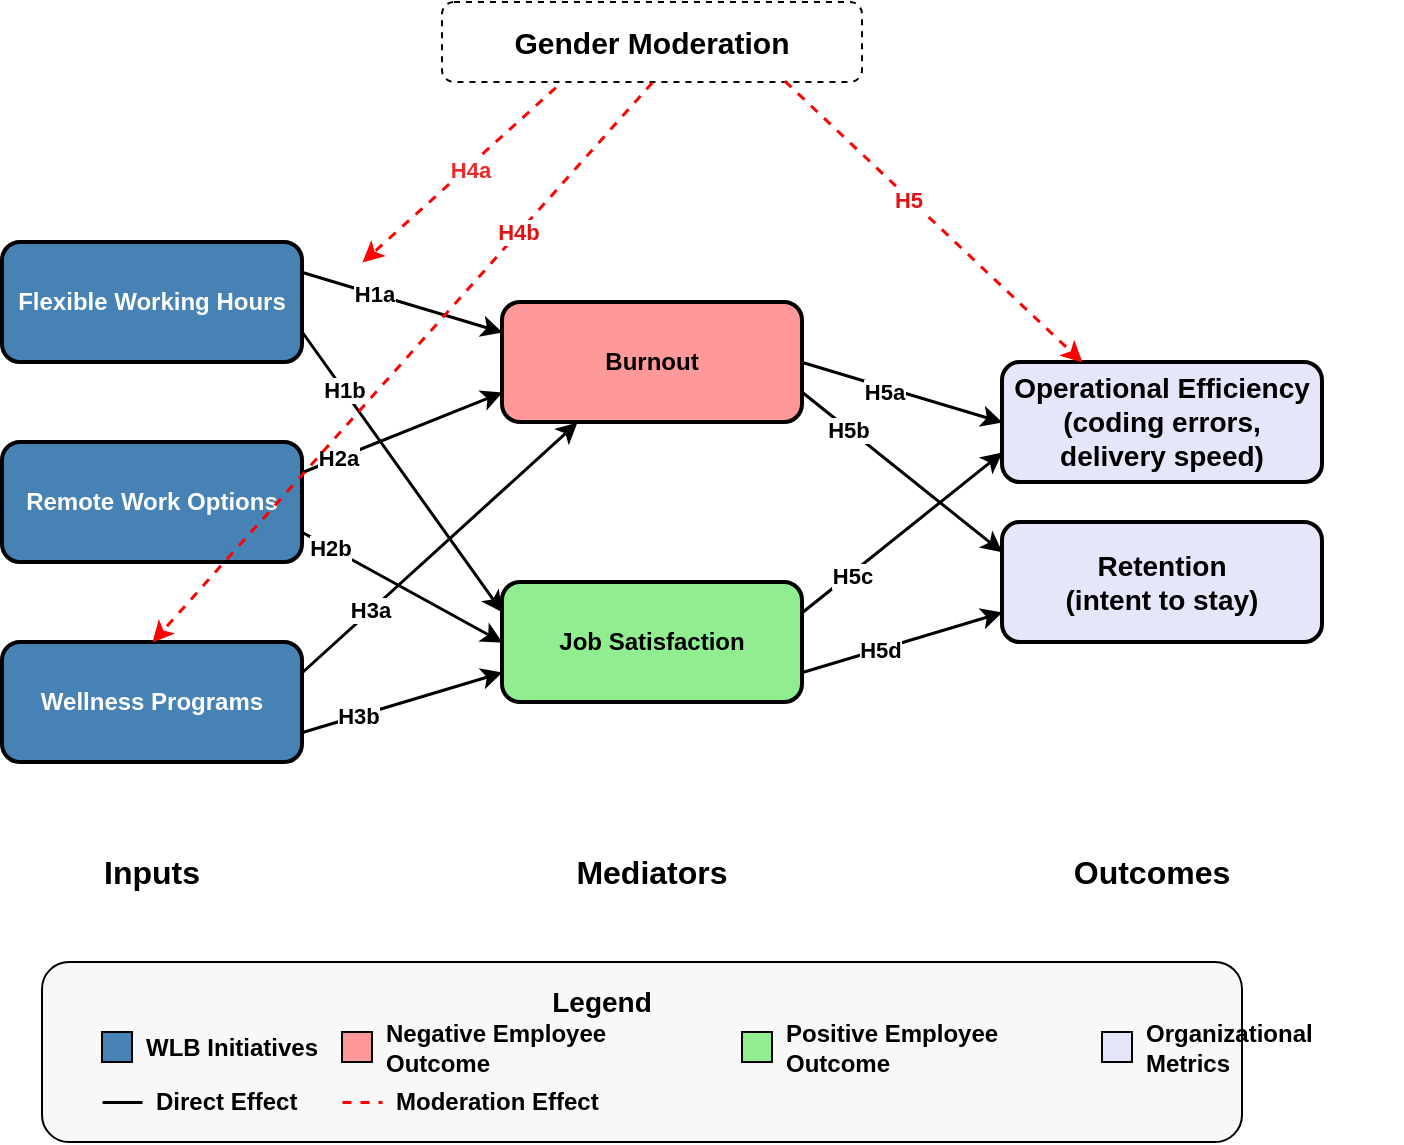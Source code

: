 <mxfile version="26.1.3">
  <diagram name="Work-Life Balance Initiatives Conceptual Model" id="J_pW7Pdx2sPQsrdDxJ0A">
    <mxGraphModel dx="1253" dy="664" grid="1" gridSize="10" guides="1" tooltips="1" connect="1" arrows="1" fold="1" page="1" pageScale="1" pageWidth="1169" pageHeight="827" math="0" shadow="0">
      <root>
        <mxCell id="0" />
        <mxCell id="1" parent="0" />
        <mxCell id="mKm7KI8KSEGcFYa6v3Hf-3" value="Flexible Working Hours" style="rounded=1;whiteSpace=wrap;html=1;fillColor=#4682B4;strokeColor=#000000;strokeWidth=2;fontColor=#FFFFFF;fontStyle=1" parent="1" vertex="1">
          <mxGeometry x="100" y="140" width="150" height="60" as="geometry" />
        </mxCell>
        <mxCell id="mKm7KI8KSEGcFYa6v3Hf-4" value="Remote Work Options" style="rounded=1;whiteSpace=wrap;html=1;fillColor=#4682B4;strokeColor=#000000;strokeWidth=2;fontColor=#FFFFFF;fontStyle=1" parent="1" vertex="1">
          <mxGeometry x="100" y="240" width="150" height="60" as="geometry" />
        </mxCell>
        <mxCell id="mKm7KI8KSEGcFYa6v3Hf-5" value="Wellness Programs" style="rounded=1;whiteSpace=wrap;html=1;fillColor=#4682B4;strokeColor=#000000;strokeWidth=2;fontColor=#FFFFFF;fontStyle=1" parent="1" vertex="1">
          <mxGeometry x="100" y="340" width="150" height="60" as="geometry" />
        </mxCell>
        <mxCell id="mKm7KI8KSEGcFYa6v3Hf-6" value="Burnout" style="rounded=1;whiteSpace=wrap;html=1;fillColor=#FF9999;strokeColor=#000000;strokeWidth=2;fontStyle=1" parent="1" vertex="1">
          <mxGeometry x="350" y="170" width="150" height="60" as="geometry" />
        </mxCell>
        <mxCell id="mKm7KI8KSEGcFYa6v3Hf-7" value="Job Satisfaction" style="rounded=1;whiteSpace=wrap;html=1;fillColor=#90EE90;strokeColor=#000000;strokeWidth=2;fontStyle=1" parent="1" vertex="1">
          <mxGeometry x="350" y="310" width="150" height="60" as="geometry" />
        </mxCell>
        <mxCell id="mKm7KI8KSEGcFYa6v3Hf-8" value="Operational Efficiency&#xa;(coding errors, delivery speed)" style="rounded=1;whiteSpace=wrap;html=1;fillColor=#E6E6FA;strokeColor=#000000;strokeWidth=2;fontSize=14;spacingTop=0;spacing=5;verticalAlign=middle;fontStyle=1" parent="1" vertex="1">
          <mxGeometry x="600" y="200" width="160" height="60" as="geometry" />
        </mxCell>
        <mxCell id="mKm7KI8KSEGcFYa6v3Hf-9" value="Retention&#xa;(intent to stay)" style="rounded=1;whiteSpace=wrap;html=1;fillColor=#E6E6FA;strokeColor=#000000;strokeWidth=2;fontSize=14;spacingTop=0;spacing=5;verticalAlign=middle;fontStyle=1" parent="1" vertex="1">
          <mxGeometry x="600" y="280" width="160" height="60" as="geometry" />
        </mxCell>
        <mxCell id="mKm7KI8KSEGcFYa6v3Hf-10" value="Gender Moderation" style="rounded=1;whiteSpace=wrap;html=1;fillColor=none;strokeColor=#000000;strokeWidth=1;dashed=1;fontStyle=1;fontSize=15;" parent="1" vertex="1">
          <mxGeometry x="320" y="20" width="210" height="40" as="geometry" />
        </mxCell>
        <mxCell id="mKm7KI8KSEGcFYa6v3Hf-11" value="Inputs" style="text;html=1;strokeColor=none;fillColor=none;align=center;verticalAlign=middle;whiteSpace=wrap;rounded=0;fontSize=16;fontStyle=1" parent="1" vertex="1">
          <mxGeometry x="125" y="440" width="100" height="30" as="geometry" />
        </mxCell>
        <mxCell id="mKm7KI8KSEGcFYa6v3Hf-12" value="Mediators" style="text;html=1;strokeColor=none;fillColor=none;align=center;verticalAlign=middle;whiteSpace=wrap;rounded=0;fontSize=16;fontStyle=1" parent="1" vertex="1">
          <mxGeometry x="375" y="440" width="100" height="30" as="geometry" />
        </mxCell>
        <mxCell id="mKm7KI8KSEGcFYa6v3Hf-13" value="Outcomes" style="text;html=1;strokeColor=none;fillColor=none;align=center;verticalAlign=middle;whiteSpace=wrap;rounded=0;fontSize=16;fontStyle=1" parent="1" vertex="1">
          <mxGeometry x="625" y="440" width="100" height="30" as="geometry" />
        </mxCell>
        <mxCell id="mKm7KI8KSEGcFYa6v3Hf-14" value="" style="rounded=1;whiteSpace=wrap;html=1;fillColor=#F8F8F8;strokeColor=#000000;strokeWidth=1;fontStyle=1" parent="1" vertex="1">
          <mxGeometry x="120" y="500" width="600" height="90" as="geometry" />
        </mxCell>
        <mxCell id="mKm7KI8KSEGcFYa6v3Hf-15" value="Legend" style="text;html=1;strokeColor=none;fillColor=none;align=center;verticalAlign=middle;whiteSpace=wrap;rounded=0;fontSize=14;fontStyle=1" parent="1" vertex="1">
          <mxGeometry x="350" y="510" width="100" height="20" as="geometry" />
        </mxCell>
        <mxCell id="mKm7KI8KSEGcFYa6v3Hf-16" value="" style="whiteSpace=wrap;html=1;aspect=fixed;fillColor=#4682B4;fontStyle=1" parent="1" vertex="1">
          <mxGeometry x="150" y="535" width="15" height="15" as="geometry" />
        </mxCell>
        <mxCell id="mKm7KI8KSEGcFYa6v3Hf-17" value="WLB Initiatives" style="text;html=1;strokeColor=none;fillColor=none;align=left;verticalAlign=middle;whiteSpace=wrap;rounded=0;fontSize=12;fontStyle=1" parent="1" vertex="1">
          <mxGeometry x="170" y="535" width="100" height="15" as="geometry" />
        </mxCell>
        <mxCell id="mKm7KI8KSEGcFYa6v3Hf-18" value="" style="whiteSpace=wrap;html=1;aspect=fixed;fillColor=#FF9999;fontStyle=1" parent="1" vertex="1">
          <mxGeometry x="270" y="535" width="15" height="15" as="geometry" />
        </mxCell>
        <mxCell id="mKm7KI8KSEGcFYa6v3Hf-19" value="Negative Employee Outcome" style="text;html=1;strokeColor=none;fillColor=none;align=left;verticalAlign=middle;whiteSpace=wrap;rounded=0;fontSize=12;fontStyle=1" parent="1" vertex="1">
          <mxGeometry x="290" y="535" width="160" height="15" as="geometry" />
        </mxCell>
        <mxCell id="mKm7KI8KSEGcFYa6v3Hf-20" value="" style="whiteSpace=wrap;html=1;aspect=fixed;fillColor=#90EE90;fontStyle=1" parent="1" vertex="1">
          <mxGeometry x="470" y="535" width="15" height="15" as="geometry" />
        </mxCell>
        <mxCell id="mKm7KI8KSEGcFYa6v3Hf-21" value="Positive Employee Outcome" style="text;html=1;strokeColor=none;fillColor=none;align=left;verticalAlign=middle;whiteSpace=wrap;rounded=0;fontSize=12;fontStyle=1" parent="1" vertex="1">
          <mxGeometry x="490" y="535" width="150" height="15" as="geometry" />
        </mxCell>
        <mxCell id="mKm7KI8KSEGcFYa6v3Hf-22" value="" style="whiteSpace=wrap;html=1;aspect=fixed;fillColor=#E6E6FA;fontStyle=1" parent="1" vertex="1">
          <mxGeometry x="650" y="535" width="15" height="15" as="geometry" />
        </mxCell>
        <mxCell id="mKm7KI8KSEGcFYa6v3Hf-23" value="Organizational Metrics" style="text;html=1;strokeColor=none;fillColor=none;align=left;verticalAlign=middle;whiteSpace=wrap;rounded=0;fontSize=12;fontStyle=1" parent="1" vertex="1">
          <mxGeometry x="670" y="535" width="130" height="15" as="geometry" />
        </mxCell>
        <mxCell id="mKm7KI8KSEGcFYa6v3Hf-24" value="" style="endArrow=none;html=1;rounded=0;strokeWidth=1.5;strokeColor=#000000;fontStyle=1" parent="1" edge="1">
          <mxGeometry width="50" height="50" relative="1" as="geometry">
            <mxPoint x="150" y="570" as="sourcePoint" />
            <mxPoint x="170" y="570" as="targetPoint" />
          </mxGeometry>
        </mxCell>
        <mxCell id="mKm7KI8KSEGcFYa6v3Hf-25" value="Direct Effect" style="text;html=1;strokeColor=none;fillColor=none;align=left;verticalAlign=middle;whiteSpace=wrap;rounded=0;fontSize=12;fontStyle=1" parent="1" vertex="1">
          <mxGeometry x="175" y="562" width="90" height="15" as="geometry" />
        </mxCell>
        <mxCell id="mKm7KI8KSEGcFYa6v3Hf-26" value="" style="endArrow=none;html=1;rounded=0;strokeWidth=1.5;strokeColor=#FF0000;dashed=1;fontStyle=1" parent="1" edge="1">
          <mxGeometry width="50" height="50" relative="1" as="geometry">
            <mxPoint x="270" y="570" as="sourcePoint" />
            <mxPoint x="290" y="570" as="targetPoint" />
          </mxGeometry>
        </mxCell>
        <mxCell id="mKm7KI8KSEGcFYa6v3Hf-27" value="Moderation Effect" style="text;html=1;strokeColor=none;fillColor=none;align=left;verticalAlign=middle;whiteSpace=wrap;rounded=0;fontSize=12;fontStyle=1" parent="1" vertex="1">
          <mxGeometry x="295" y="562" width="110" height="15" as="geometry" />
        </mxCell>
        <mxCell id="mKm7KI8KSEGcFYa6v3Hf-28" style="rounded=0;orthogonalLoop=1;jettySize=auto;html=1;exitX=1;exitY=0.25;exitDx=0;exitDy=0;entryX=0;entryY=0.25;entryDx=0;entryDy=0;strokeWidth=1.5;fontStyle=1" parent="1" source="mKm7KI8KSEGcFYa6v3Hf-3" target="mKm7KI8KSEGcFYa6v3Hf-6" edge="1">
          <mxGeometry relative="1" as="geometry" />
        </mxCell>
        <mxCell id="0uAmDwNBtl5gDcz5Dm2i-3" value="H1a" style="edgeLabel;html=1;align=center;verticalAlign=middle;resizable=0;points=[];fontStyle=1" vertex="1" connectable="0" parent="mKm7KI8KSEGcFYa6v3Hf-28">
          <mxGeometry x="-0.29" relative="1" as="geometry">
            <mxPoint as="offset" />
          </mxGeometry>
        </mxCell>
        <mxCell id="mKm7KI8KSEGcFYa6v3Hf-30" style="rounded=0;orthogonalLoop=1;jettySize=auto;html=1;exitX=1;exitY=0.75;exitDx=0;exitDy=0;entryX=0;entryY=0.25;entryDx=0;entryDy=0;strokeWidth=1.5;fontStyle=1" parent="1" source="mKm7KI8KSEGcFYa6v3Hf-3" target="mKm7KI8KSEGcFYa6v3Hf-7" edge="1">
          <mxGeometry relative="1" as="geometry" />
        </mxCell>
        <mxCell id="0uAmDwNBtl5gDcz5Dm2i-11" value="H1b" style="edgeLabel;html=1;align=center;verticalAlign=middle;resizable=0;points=[];fontStyle=1" vertex="1" connectable="0" parent="mKm7KI8KSEGcFYa6v3Hf-30">
          <mxGeometry x="-0.593" relative="1" as="geometry">
            <mxPoint as="offset" />
          </mxGeometry>
        </mxCell>
        <mxCell id="mKm7KI8KSEGcFYa6v3Hf-32" style="rounded=0;orthogonalLoop=1;jettySize=auto;html=1;exitX=1;exitY=0.25;exitDx=0;exitDy=0;entryX=0;entryY=0.75;entryDx=0;entryDy=0;strokeWidth=1.5;fontStyle=1" parent="1" source="mKm7KI8KSEGcFYa6v3Hf-4" target="mKm7KI8KSEGcFYa6v3Hf-6" edge="1">
          <mxGeometry relative="1" as="geometry" />
        </mxCell>
        <mxCell id="0uAmDwNBtl5gDcz5Dm2i-4" value="H2a" style="edgeLabel;html=1;align=center;verticalAlign=middle;resizable=0;points=[];fontStyle=1" vertex="1" connectable="0" parent="mKm7KI8KSEGcFYa6v3Hf-32">
          <mxGeometry x="-0.635" relative="1" as="geometry">
            <mxPoint as="offset" />
          </mxGeometry>
        </mxCell>
        <mxCell id="mKm7KI8KSEGcFYa6v3Hf-34" style="rounded=0;orthogonalLoop=1;jettySize=auto;html=1;exitX=1;exitY=0.75;exitDx=0;exitDy=0;entryX=0;entryY=0.5;entryDx=0;entryDy=0;strokeWidth=1.5;fontStyle=1" parent="1" source="mKm7KI8KSEGcFYa6v3Hf-4" target="mKm7KI8KSEGcFYa6v3Hf-7" edge="1">
          <mxGeometry relative="1" as="geometry" />
        </mxCell>
        <mxCell id="0uAmDwNBtl5gDcz5Dm2i-10" value="H2b" style="edgeLabel;html=1;align=center;verticalAlign=middle;resizable=0;points=[];fontStyle=1" vertex="1" connectable="0" parent="mKm7KI8KSEGcFYa6v3Hf-34">
          <mxGeometry x="-0.721" relative="1" as="geometry">
            <mxPoint as="offset" />
          </mxGeometry>
        </mxCell>
        <mxCell id="mKm7KI8KSEGcFYa6v3Hf-36" style="rounded=0;orthogonalLoop=1;jettySize=auto;html=1;exitX=1;exitY=0.25;exitDx=0;exitDy=0;entryX=0.25;entryY=1;entryDx=0;entryDy=0;strokeWidth=1.5;fontStyle=1" parent="1" source="mKm7KI8KSEGcFYa6v3Hf-5" target="mKm7KI8KSEGcFYa6v3Hf-6" edge="1">
          <mxGeometry relative="1" as="geometry" />
        </mxCell>
        <mxCell id="0uAmDwNBtl5gDcz5Dm2i-7" value="H3a" style="edgeLabel;html=1;align=center;verticalAlign=middle;resizable=0;points=[];fontStyle=1" vertex="1" connectable="0" parent="mKm7KI8KSEGcFYa6v3Hf-36">
          <mxGeometry x="-0.507" relative="1" as="geometry">
            <mxPoint as="offset" />
          </mxGeometry>
        </mxCell>
        <mxCell id="mKm7KI8KSEGcFYa6v3Hf-38" style="rounded=0;orthogonalLoop=1;jettySize=auto;html=1;exitX=1;exitY=0.75;exitDx=0;exitDy=0;entryX=0;entryY=0.75;entryDx=0;entryDy=0;strokeWidth=1.5;fontStyle=1" parent="1" source="mKm7KI8KSEGcFYa6v3Hf-5" target="mKm7KI8KSEGcFYa6v3Hf-7" edge="1">
          <mxGeometry relative="1" as="geometry" />
        </mxCell>
        <mxCell id="0uAmDwNBtl5gDcz5Dm2i-6" value="H3b" style="edgeLabel;html=1;align=center;verticalAlign=middle;resizable=0;points=[];fontStyle=1" vertex="1" connectable="0" parent="mKm7KI8KSEGcFYa6v3Hf-38">
          <mxGeometry x="-0.45" relative="1" as="geometry">
            <mxPoint as="offset" />
          </mxGeometry>
        </mxCell>
        <mxCell id="mKm7KI8KSEGcFYa6v3Hf-40" style="rounded=0;orthogonalLoop=1;jettySize=auto;html=1;exitX=1;exitY=0.5;exitDx=0;exitDy=0;entryX=0;entryY=0.5;entryDx=0;entryDy=0;strokeWidth=1.5;fontStyle=1" parent="1" source="mKm7KI8KSEGcFYa6v3Hf-6" target="mKm7KI8KSEGcFYa6v3Hf-8" edge="1">
          <mxGeometry relative="1" as="geometry" />
        </mxCell>
        <mxCell id="0uAmDwNBtl5gDcz5Dm2i-15" value="H5a" style="edgeLabel;html=1;align=center;verticalAlign=middle;resizable=0;points=[];fontStyle=1" vertex="1" connectable="0" parent="mKm7KI8KSEGcFYa6v3Hf-40">
          <mxGeometry x="-0.167" y="-2" relative="1" as="geometry">
            <mxPoint as="offset" />
          </mxGeometry>
        </mxCell>
        <mxCell id="mKm7KI8KSEGcFYa6v3Hf-42" style="rounded=0;orthogonalLoop=1;jettySize=auto;html=1;exitX=1;exitY=0.75;exitDx=0;exitDy=0;entryX=0;entryY=0.25;entryDx=0;entryDy=0;strokeWidth=1.5;fontStyle=1" parent="1" source="mKm7KI8KSEGcFYa6v3Hf-6" target="mKm7KI8KSEGcFYa6v3Hf-9" edge="1">
          <mxGeometry relative="1" as="geometry" />
        </mxCell>
        <mxCell id="0uAmDwNBtl5gDcz5Dm2i-16" value="H5b" style="edgeLabel;html=1;align=center;verticalAlign=middle;resizable=0;points=[];fontStyle=1" vertex="1" connectable="0" parent="mKm7KI8KSEGcFYa6v3Hf-42">
          <mxGeometry x="-0.541" y="-1" relative="1" as="geometry">
            <mxPoint as="offset" />
          </mxGeometry>
        </mxCell>
        <mxCell id="mKm7KI8KSEGcFYa6v3Hf-44" style="rounded=0;orthogonalLoop=1;jettySize=auto;html=1;exitX=1;exitY=0.25;exitDx=0;exitDy=0;entryX=0;entryY=0.75;entryDx=0;entryDy=0;strokeWidth=1.5;fontStyle=1" parent="1" source="mKm7KI8KSEGcFYa6v3Hf-7" target="mKm7KI8KSEGcFYa6v3Hf-8" edge="1">
          <mxGeometry relative="1" as="geometry" />
        </mxCell>
        <mxCell id="0uAmDwNBtl5gDcz5Dm2i-17" value="H5c" style="edgeLabel;html=1;align=center;verticalAlign=middle;resizable=0;points=[];fontStyle=1" vertex="1" connectable="0" parent="mKm7KI8KSEGcFYa6v3Hf-44">
          <mxGeometry x="-0.527" y="-1" relative="1" as="geometry">
            <mxPoint as="offset" />
          </mxGeometry>
        </mxCell>
        <mxCell id="mKm7KI8KSEGcFYa6v3Hf-46" style="rounded=0;orthogonalLoop=1;jettySize=auto;html=1;exitX=1;exitY=0.75;exitDx=0;exitDy=0;entryX=0;entryY=0.75;entryDx=0;entryDy=0;strokeWidth=1.5;fontStyle=1" parent="1" source="mKm7KI8KSEGcFYa6v3Hf-7" target="mKm7KI8KSEGcFYa6v3Hf-9" edge="1">
          <mxGeometry relative="1" as="geometry" />
        </mxCell>
        <mxCell id="0uAmDwNBtl5gDcz5Dm2i-18" value="H5d" style="edgeLabel;html=1;align=center;verticalAlign=middle;resizable=0;points=[];fontStyle=1" vertex="1" connectable="0" parent="mKm7KI8KSEGcFYa6v3Hf-46">
          <mxGeometry x="-0.236" relative="1" as="geometry">
            <mxPoint as="offset" />
          </mxGeometry>
        </mxCell>
        <mxCell id="mKm7KI8KSEGcFYa6v3Hf-48" style="rounded=0;orthogonalLoop=1;jettySize=auto;html=1;exitX=0.27;exitY=1.064;exitDx=0;exitDy=0;strokeWidth=1.5;strokeColor=#FF0000;dashed=1;exitPerimeter=0;fontColor=light-dark(#ee2b2b, #ededed);fontStyle=1" parent="1" source="mKm7KI8KSEGcFYa6v3Hf-10" edge="1">
          <mxGeometry relative="1" as="geometry">
            <mxPoint x="280" y="150" as="targetPoint" />
          </mxGeometry>
        </mxCell>
        <mxCell id="0uAmDwNBtl5gDcz5Dm2i-12" value="H4a" style="edgeLabel;html=1;align=center;verticalAlign=middle;resizable=0;points=[];fontColor=light-dark(#ee2b2b, #ededed);fontStyle=1" vertex="1" connectable="0" parent="mKm7KI8KSEGcFYa6v3Hf-48">
          <mxGeometry x="-0.087" y="2" relative="1" as="geometry">
            <mxPoint as="offset" />
          </mxGeometry>
        </mxCell>
        <mxCell id="mKm7KI8KSEGcFYa6v3Hf-50" style="rounded=0;orthogonalLoop=1;jettySize=auto;html=1;exitX=0.5;exitY=1;exitDx=0;exitDy=0;entryX=0.5;entryY=0;entryDx=0;entryDy=0;strokeWidth=1.5;strokeColor=#FF0000;dashed=1;fontStyle=1" parent="1" source="mKm7KI8KSEGcFYa6v3Hf-10" target="mKm7KI8KSEGcFYa6v3Hf-5" edge="1">
          <mxGeometry relative="1" as="geometry" />
        </mxCell>
        <mxCell id="0uAmDwNBtl5gDcz5Dm2i-14" value="&lt;font style=&quot;color: rgb(226, 18, 18);&quot;&gt;H4b&lt;/font&gt;" style="edgeLabel;html=1;align=center;verticalAlign=middle;resizable=0;points=[];fontStyle=1" vertex="1" connectable="0" parent="mKm7KI8KSEGcFYa6v3Hf-50">
          <mxGeometry x="-0.464" relative="1" as="geometry">
            <mxPoint as="offset" />
          </mxGeometry>
        </mxCell>
        <mxCell id="mKm7KI8KSEGcFYa6v3Hf-52" style="rounded=0;orthogonalLoop=1;jettySize=auto;html=1;exitX=0.815;exitY=0.982;exitDx=0;exitDy=0;strokeWidth=1.5;strokeColor=#FF0000;dashed=1;entryX=0.25;entryY=0;entryDx=0;entryDy=0;exitPerimeter=0;fontStyle=1" parent="1" source="mKm7KI8KSEGcFYa6v3Hf-10" edge="1" target="mKm7KI8KSEGcFYa6v3Hf-8">
          <mxGeometry relative="1" as="geometry">
            <mxPoint x="580" y="150" as="targetPoint" />
          </mxGeometry>
        </mxCell>
        <mxCell id="0uAmDwNBtl5gDcz5Dm2i-13" value="&lt;font style=&quot;color: rgb(226, 18, 18);&quot;&gt;H5&lt;/font&gt;" style="edgeLabel;html=1;align=center;verticalAlign=middle;resizable=0;points=[];fontStyle=1" vertex="1" connectable="0" parent="mKm7KI8KSEGcFYa6v3Hf-52">
          <mxGeometry x="-0.163" y="-1" relative="1" as="geometry">
            <mxPoint as="offset" />
          </mxGeometry>
        </mxCell>
      </root>
    </mxGraphModel>
  </diagram>
</mxfile>

